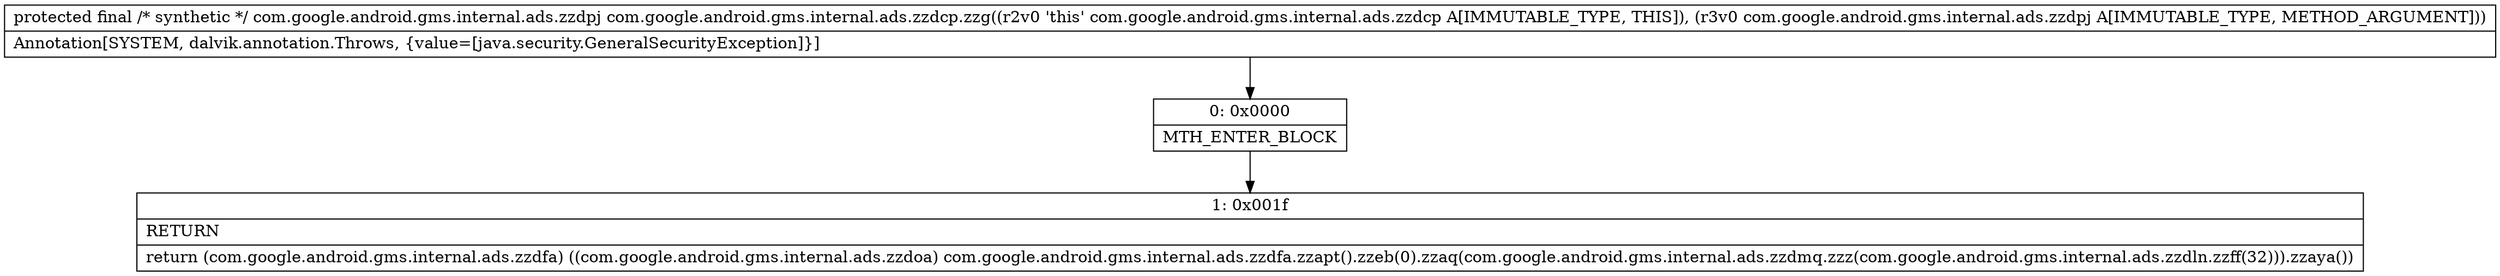 digraph "CFG forcom.google.android.gms.internal.ads.zzdcp.zzg(Lcom\/google\/android\/gms\/internal\/ads\/zzdpj;)Lcom\/google\/android\/gms\/internal\/ads\/zzdpj;" {
Node_0 [shape=record,label="{0\:\ 0x0000|MTH_ENTER_BLOCK\l}"];
Node_1 [shape=record,label="{1\:\ 0x001f|RETURN\l|return (com.google.android.gms.internal.ads.zzdfa) ((com.google.android.gms.internal.ads.zzdoa) com.google.android.gms.internal.ads.zzdfa.zzapt().zzeb(0).zzaq(com.google.android.gms.internal.ads.zzdmq.zzz(com.google.android.gms.internal.ads.zzdln.zzff(32))).zzaya())\l}"];
MethodNode[shape=record,label="{protected final \/* synthetic *\/ com.google.android.gms.internal.ads.zzdpj com.google.android.gms.internal.ads.zzdcp.zzg((r2v0 'this' com.google.android.gms.internal.ads.zzdcp A[IMMUTABLE_TYPE, THIS]), (r3v0 com.google.android.gms.internal.ads.zzdpj A[IMMUTABLE_TYPE, METHOD_ARGUMENT]))  | Annotation[SYSTEM, dalvik.annotation.Throws, \{value=[java.security.GeneralSecurityException]\}]\l}"];
MethodNode -> Node_0;
Node_0 -> Node_1;
}

